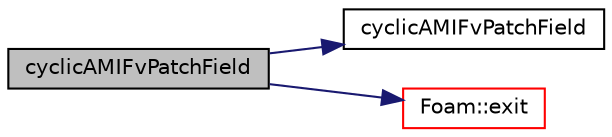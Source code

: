 digraph "cyclicAMIFvPatchField"
{
  bgcolor="transparent";
  edge [fontname="Helvetica",fontsize="10",labelfontname="Helvetica",labelfontsize="10"];
  node [fontname="Helvetica",fontsize="10",shape=record];
  rankdir="LR";
  Node56 [label="cyclicAMIFvPatchField",height=0.2,width=0.4,color="black", fillcolor="grey75", style="filled", fontcolor="black"];
  Node56 -> Node57 [color="midnightblue",fontsize="10",style="solid",fontname="Helvetica"];
  Node57 [label="cyclicAMIFvPatchField",height=0.2,width=0.4,color="black",URL="$a22809.html#a22edb039589b60002a8ab1de096a7305",tooltip="Construct from patch and internal field. "];
  Node56 -> Node58 [color="midnightblue",fontsize="10",style="solid",fontname="Helvetica"];
  Node58 [label="Foam::exit",height=0.2,width=0.4,color="red",URL="$a21851.html#a06ca7250d8e89caf05243ec094843642"];
}
